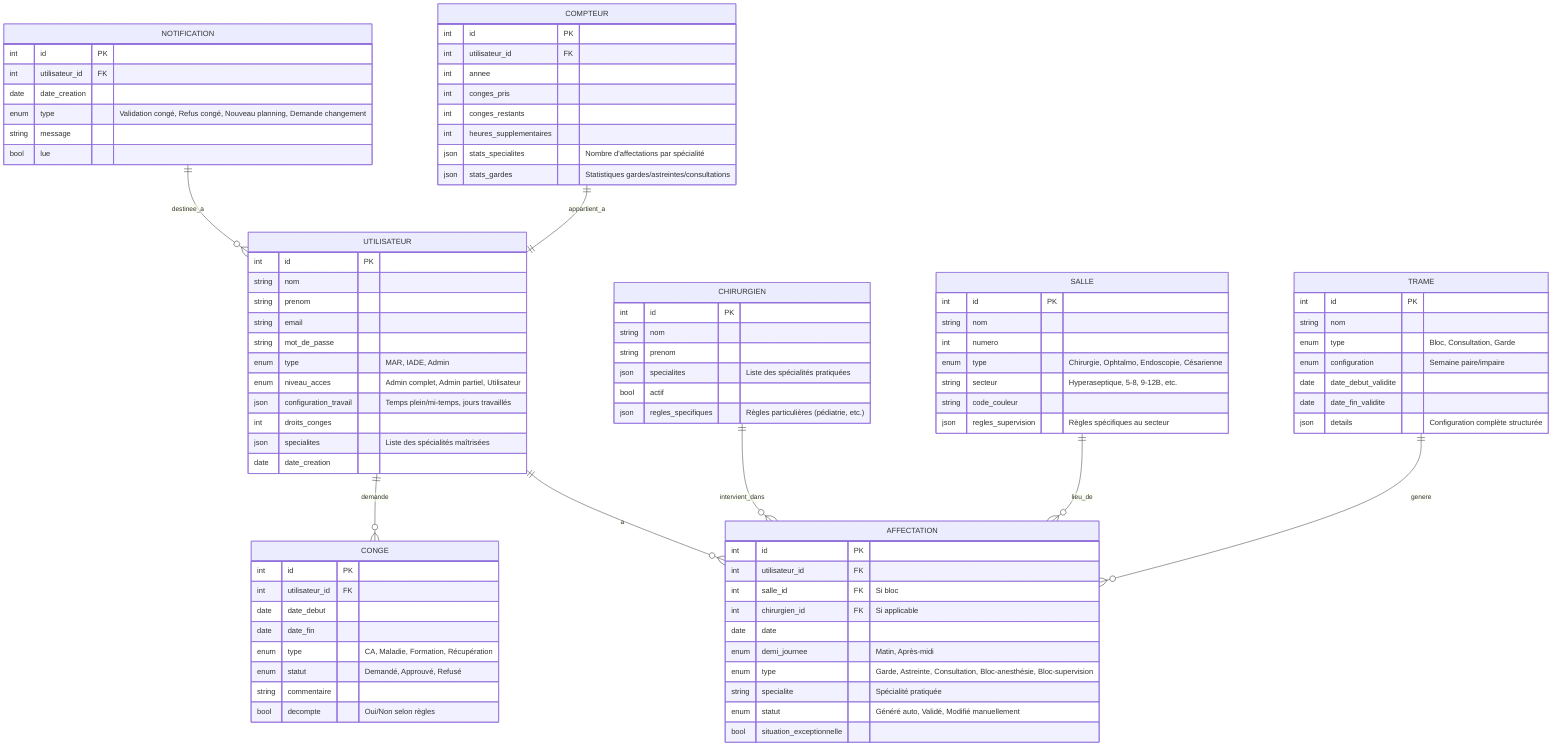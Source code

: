 erDiagram
    UTILISATEUR ||--o{ AFFECTATION : a
    UTILISATEUR ||--o{ CONGE : demande
    UTILISATEUR {
        int id PK
        string nom
        string prenom
        string email
        string mot_de_passe
        enum type "MAR, IADE, Admin"
        enum niveau_acces "Admin complet, Admin partiel, Utilisateur"
        json configuration_travail "Temps plein/mi-temps, jours travaillés"
        int droits_conges
        json specialites "Liste des spécialités maîtrisées"
        date date_creation
    }
    
    CHIRURGIEN ||--o{ AFFECTATION : intervient_dans
    CHIRURGIEN {
        int id PK
        string nom
        string prenom
        json specialites "Liste des spécialités pratiquées"
        bool actif
        json regles_specifiques "Règles particulières (pédiatrie, etc.)"
    }
    
    SALLE ||--o{ AFFECTATION : lieu_de
    SALLE {
        int id PK
        string nom
        int numero
        enum type "Chirurgie, Ophtalmo, Endoscopie, Césarienne"
        string secteur "Hyperaseptique, 5-8, 9-12B, etc."
        string code_couleur
        json regles_supervision "Règles spécifiques au secteur"
    }
    
    AFFECTATION {
        int id PK
        int utilisateur_id FK
        int salle_id FK "Si bloc"
        int chirurgien_id FK "Si applicable"
        date date
        enum demi_journee "Matin, Après-midi"
        enum type "Garde, Astreinte, Consultation, Bloc-anesthésie, Bloc-supervision"
        string specialite "Spécialité pratiquée"
        enum statut "Généré auto, Validé, Modifié manuellement"
        bool situation_exceptionnelle
    }
    
    CONGE {
        int id PK
        int utilisateur_id FK
        date date_debut
        date date_fin
        enum type "CA, Maladie, Formation, Récupération"
        enum statut "Demandé, Approuvé, Refusé"
        string commentaire
        bool decompte "Oui/Non selon règles"
    }
    
    COMPTEUR ||--|| UTILISATEUR : appartient_a
    COMPTEUR {
        int id PK
        int utilisateur_id FK
        int annee
        int conges_pris
        int conges_restants
        int heures_supplementaires
        json stats_specialites "Nombre d'affectations par spécialité"
        json stats_gardes "Statistiques gardes/astreintes/consultations"
    }
    
    TRAME ||--o{ AFFECTATION : genere
    TRAME {
        int id PK
        string nom
        enum type "Bloc, Consultation, Garde"
        enum configuration "Semaine paire/impaire"
        date date_debut_validite
        date date_fin_validite
        json details "Configuration complète structurée"
    }
    
    NOTIFICATION ||--o{ UTILISATEUR : destinee_a
    NOTIFICATION {
        int id PK
        int utilisateur_id FK
        date date_creation
        enum type "Validation congé, Refus congé, Nouveau planning, Demande changement"
        string message
        bool lue
    }